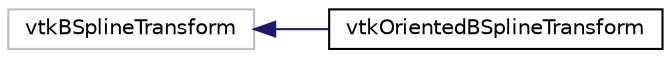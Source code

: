 digraph "Graphical Class Hierarchy"
{
  bgcolor="transparent";
  edge [fontname="Helvetica",fontsize="10",labelfontname="Helvetica",labelfontsize="10"];
  node [fontname="Helvetica",fontsize="10",shape=record];
  rankdir="LR";
  Node354 [label="vtkBSplineTransform",height=0.2,width=0.4,color="grey75"];
  Node354 -> Node0 [dir="back",color="midnightblue",fontsize="10",style="solid",fontname="Helvetica"];
  Node0 [label="vtkOrientedBSplineTransform",height=0.2,width=0.4,color="black",URL="$classvtkOrientedBSplineTransform.html",tooltip="vtkOrientedBSplineTransform - arbitrarily oriented cubic b-spline deformation transformation. "];
}
